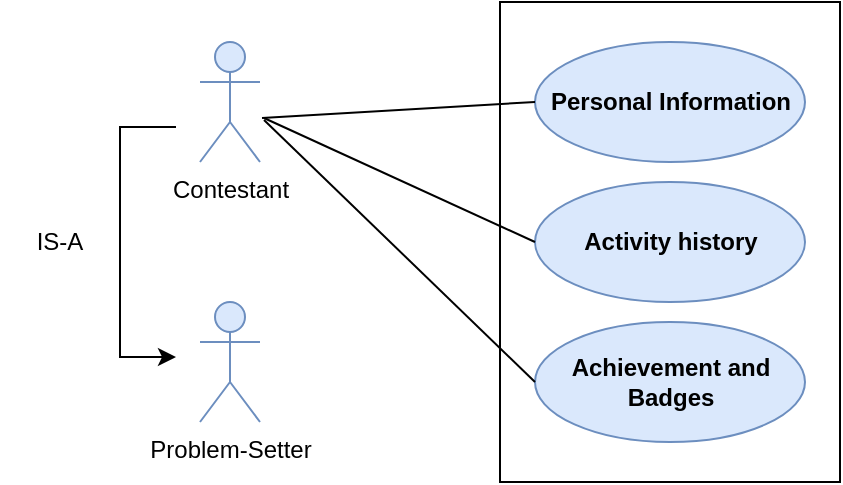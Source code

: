 <mxfile version="24.1.0" type="device">
  <diagram id="afvy8yenNYpTmCzGF0Mq" name="Page-1">
    <mxGraphModel dx="1050" dy="565" grid="0" gridSize="10" guides="1" tooltips="1" connect="1" arrows="1" fold="1" page="1" pageScale="1" pageWidth="850" pageHeight="1100" math="0" shadow="0">
      <root>
        <mxCell id="0" />
        <mxCell id="1" parent="0" />
        <mxCell id="E9MyollbY7yWRJsV7sy0-1" value="" style="rounded=0;whiteSpace=wrap;html=1;" vertex="1" parent="1">
          <mxGeometry x="350" y="150" width="170" height="240" as="geometry" />
        </mxCell>
        <mxCell id="E9MyollbY7yWRJsV7sy0-2" value="&lt;b&gt;Personal Information&lt;/b&gt;" style="ellipse;whiteSpace=wrap;html=1;fillColor=#dae8fc;strokeColor=#6c8ebf;" vertex="1" parent="1">
          <mxGeometry x="367.5" y="170" width="135" height="60" as="geometry" />
        </mxCell>
        <mxCell id="E9MyollbY7yWRJsV7sy0-3" value="&lt;b&gt;Activity history&lt;/b&gt;" style="ellipse;whiteSpace=wrap;html=1;fillColor=#dae8fc;strokeColor=#6c8ebf;" vertex="1" parent="1">
          <mxGeometry x="367.5" y="240" width="135" height="60" as="geometry" />
        </mxCell>
        <mxCell id="E9MyollbY7yWRJsV7sy0-4" value="&lt;b&gt;Achievement and Badges&lt;/b&gt;" style="ellipse;whiteSpace=wrap;html=1;fillColor=#dae8fc;strokeColor=#6c8ebf;" vertex="1" parent="1">
          <mxGeometry x="367.5" y="310" width="135" height="60" as="geometry" />
        </mxCell>
        <mxCell id="E9MyollbY7yWRJsV7sy0-5" value="Contestant" style="shape=umlActor;verticalLabelPosition=bottom;verticalAlign=top;html=1;outlineConnect=0;fillColor=#dae8fc;strokeColor=#6c8ebf;" vertex="1" parent="1">
          <mxGeometry x="200" y="170" width="30" height="60" as="geometry" />
        </mxCell>
        <mxCell id="E9MyollbY7yWRJsV7sy0-6" value="Problem-Setter" style="shape=umlActor;verticalLabelPosition=bottom;verticalAlign=top;html=1;outlineConnect=0;fillColor=#dae8fc;strokeColor=#6c8ebf;" vertex="1" parent="1">
          <mxGeometry x="200" y="300" width="30" height="60" as="geometry" />
        </mxCell>
        <mxCell id="E9MyollbY7yWRJsV7sy0-7" value="" style="edgeStyle=orthogonalEdgeStyle;rounded=0;orthogonalLoop=1;jettySize=auto;html=1;" edge="1" parent="1">
          <mxGeometry relative="1" as="geometry">
            <Array as="points">
              <mxPoint x="160" y="212.5" />
              <mxPoint x="160" y="327.5" />
            </Array>
            <mxPoint x="188" y="212.5" as="sourcePoint" />
            <mxPoint x="188" y="327.5" as="targetPoint" />
          </mxGeometry>
        </mxCell>
        <mxCell id="E9MyollbY7yWRJsV7sy0-8" value="IS-A" style="text;html=1;align=center;verticalAlign=middle;whiteSpace=wrap;rounded=0;" vertex="1" parent="1">
          <mxGeometry x="100" y="255" width="60" height="30" as="geometry" />
        </mxCell>
        <mxCell id="E9MyollbY7yWRJsV7sy0-9" value="" style="endArrow=none;html=1;rounded=0;entryX=0;entryY=0.5;entryDx=0;entryDy=0;" edge="1" parent="1" target="E9MyollbY7yWRJsV7sy0-2">
          <mxGeometry width="50" height="50" relative="1" as="geometry">
            <mxPoint x="231" y="208" as="sourcePoint" />
            <mxPoint x="281" y="158" as="targetPoint" />
          </mxGeometry>
        </mxCell>
        <mxCell id="E9MyollbY7yWRJsV7sy0-14" value="" style="endArrow=none;html=1;rounded=0;exitX=0;exitY=0.5;exitDx=0;exitDy=0;" edge="1" parent="1" source="E9MyollbY7yWRJsV7sy0-3">
          <mxGeometry width="50" height="50" relative="1" as="geometry">
            <mxPoint x="182" y="258" as="sourcePoint" />
            <mxPoint x="232" y="208" as="targetPoint" />
          </mxGeometry>
        </mxCell>
        <mxCell id="E9MyollbY7yWRJsV7sy0-15" value="" style="endArrow=none;html=1;rounded=0;exitX=0;exitY=0.5;exitDx=0;exitDy=0;" edge="1" parent="1" source="E9MyollbY7yWRJsV7sy0-4">
          <mxGeometry width="50" height="50" relative="1" as="geometry">
            <mxPoint x="182" y="259" as="sourcePoint" />
            <mxPoint x="232" y="209" as="targetPoint" />
          </mxGeometry>
        </mxCell>
      </root>
    </mxGraphModel>
  </diagram>
</mxfile>
